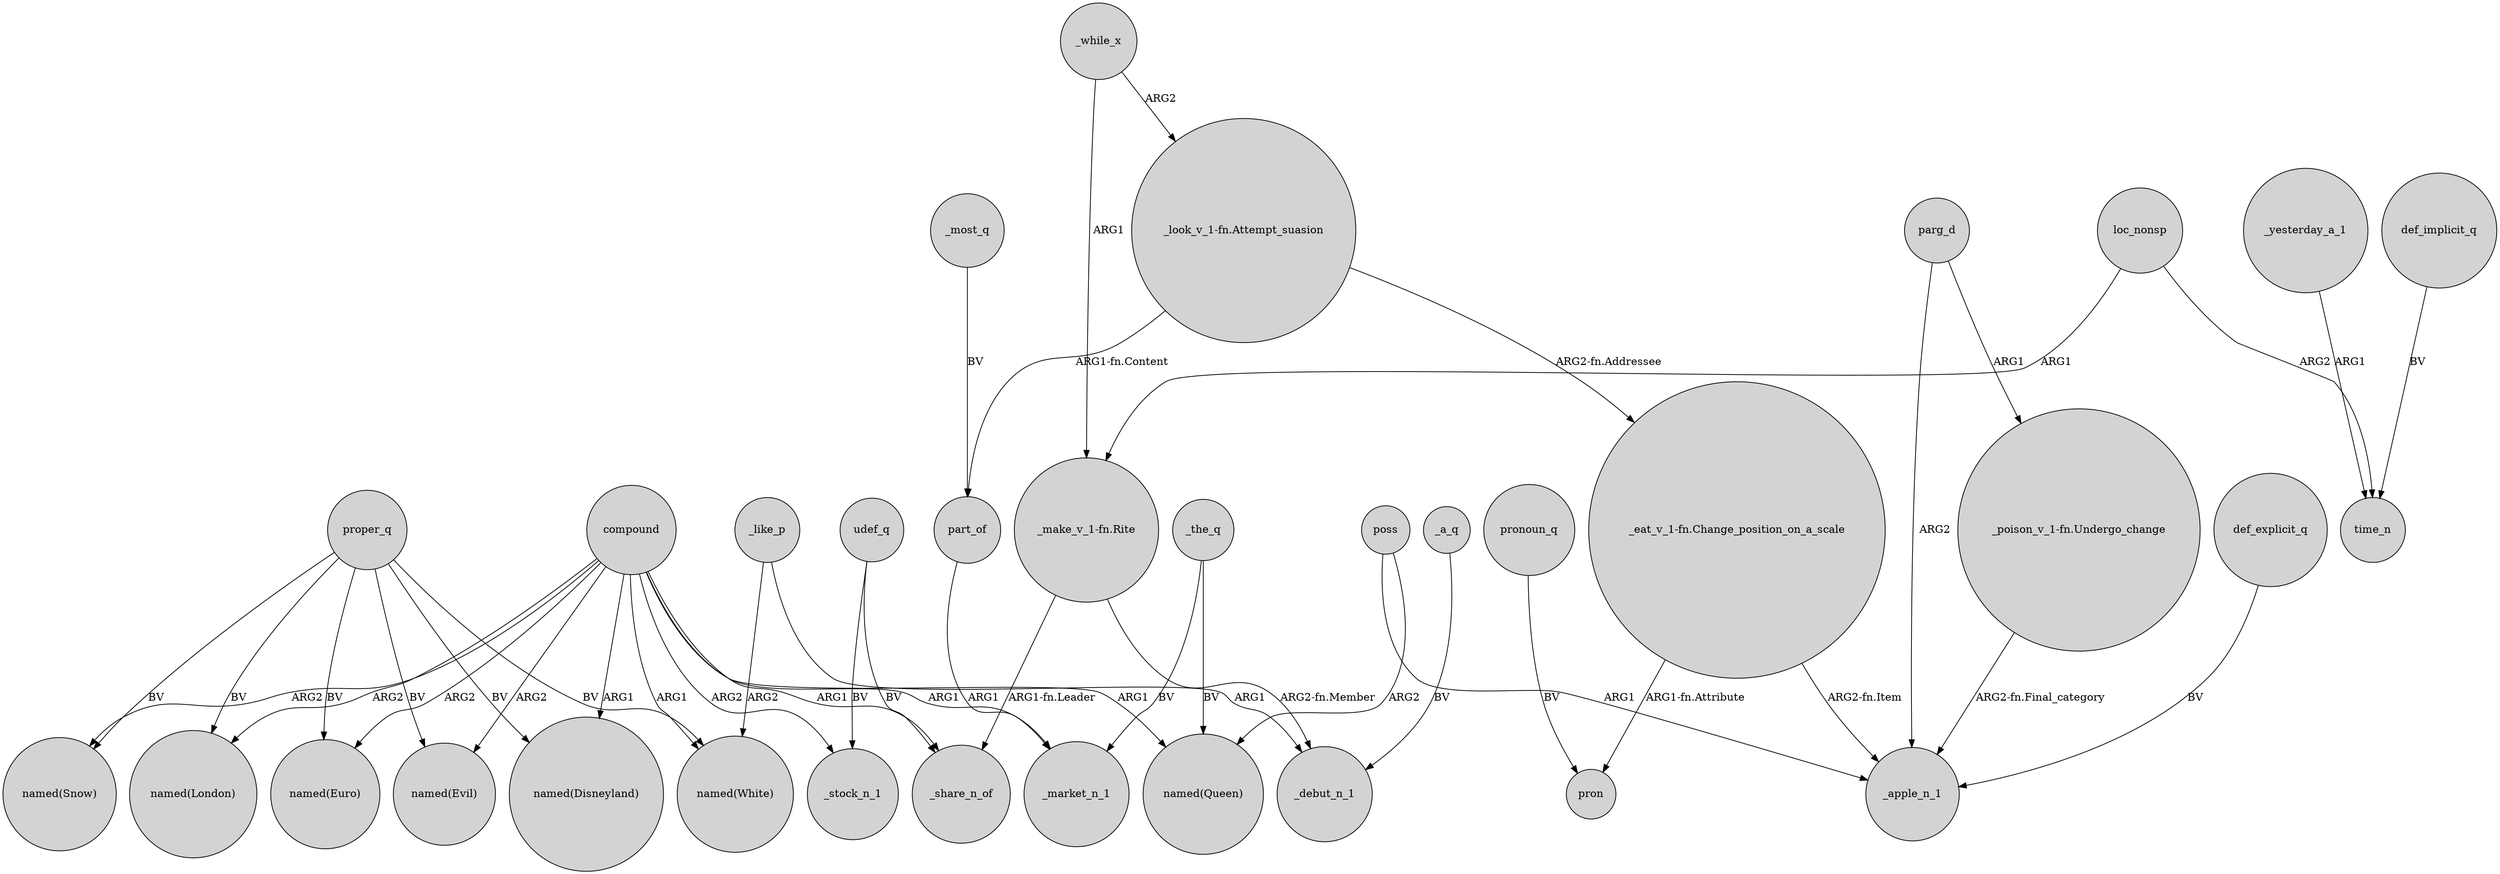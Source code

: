 digraph {
	node [shape=circle style=filled]
	proper_q -> "named(Snow)" [label=BV]
	compound -> "named(Disneyland)" [label=ARG1]
	"_make_v_1-fn.Rite" -> _debut_n_1 [label="ARG2-fn.Member"]
	_while_x -> "_look_v_1-fn.Attempt_suasion" [label=ARG2]
	compound -> "named(Snow)" [label=ARG2]
	proper_q -> "named(Euro)" [label=BV]
	compound -> _share_n_of [label=ARG1]
	compound -> "named(London)" [label=ARG2]
	loc_nonsp -> "_make_v_1-fn.Rite" [label=ARG1]
	_yesterday_a_1 -> time_n [label=ARG1]
	_while_x -> "_make_v_1-fn.Rite" [label=ARG1]
	part_of -> _market_n_1 [label=ARG1]
	compound -> "named(White)" [label=ARG1]
	poss -> _apple_n_1 [label=ARG1]
	_a_q -> _debut_n_1 [label=BV]
	_the_q -> _market_n_1 [label=BV]
	def_explicit_q -> _apple_n_1 [label=BV]
	pronoun_q -> pron [label=BV]
	compound -> "named(Euro)" [label=ARG2]
	poss -> "named(Queen)" [label=ARG2]
	udef_q -> _stock_n_1 [label=BV]
	"_eat_v_1-fn.Change_position_on_a_scale" -> pron [label="ARG1-fn.Attribute"]
	compound -> "named(Evil)" [label=ARG2]
	_like_p -> _debut_n_1 [label=ARG1]
	_most_q -> part_of [label=BV]
	_like_p -> "named(White)" [label=ARG2]
	proper_q -> "named(Evil)" [label=BV]
	udef_q -> _share_n_of [label=BV]
	compound -> _stock_n_1 [label=ARG2]
	"_look_v_1-fn.Attempt_suasion" -> part_of [label="ARG1-fn.Content"]
	"_eat_v_1-fn.Change_position_on_a_scale" -> _apple_n_1 [label="ARG2-fn.Item"]
	proper_q -> "named(White)" [label=BV]
	parg_d -> _apple_n_1 [label=ARG2]
	proper_q -> "named(London)" [label=BV]
	"_make_v_1-fn.Rite" -> _share_n_of [label="ARG1-fn.Leader"]
	loc_nonsp -> time_n [label=ARG2]
	def_implicit_q -> time_n [label=BV]
	"_poison_v_1-fn.Undergo_change" -> _apple_n_1 [label="ARG2-fn.Final_category"]
	compound -> _market_n_1 [label=ARG1]
	"_look_v_1-fn.Attempt_suasion" -> "_eat_v_1-fn.Change_position_on_a_scale" [label="ARG2-fn.Addressee"]
	parg_d -> "_poison_v_1-fn.Undergo_change" [label=ARG1]
	compound -> "named(Queen)" [label=ARG1]
	_the_q -> "named(Queen)" [label=BV]
	proper_q -> "named(Disneyland)" [label=BV]
}
